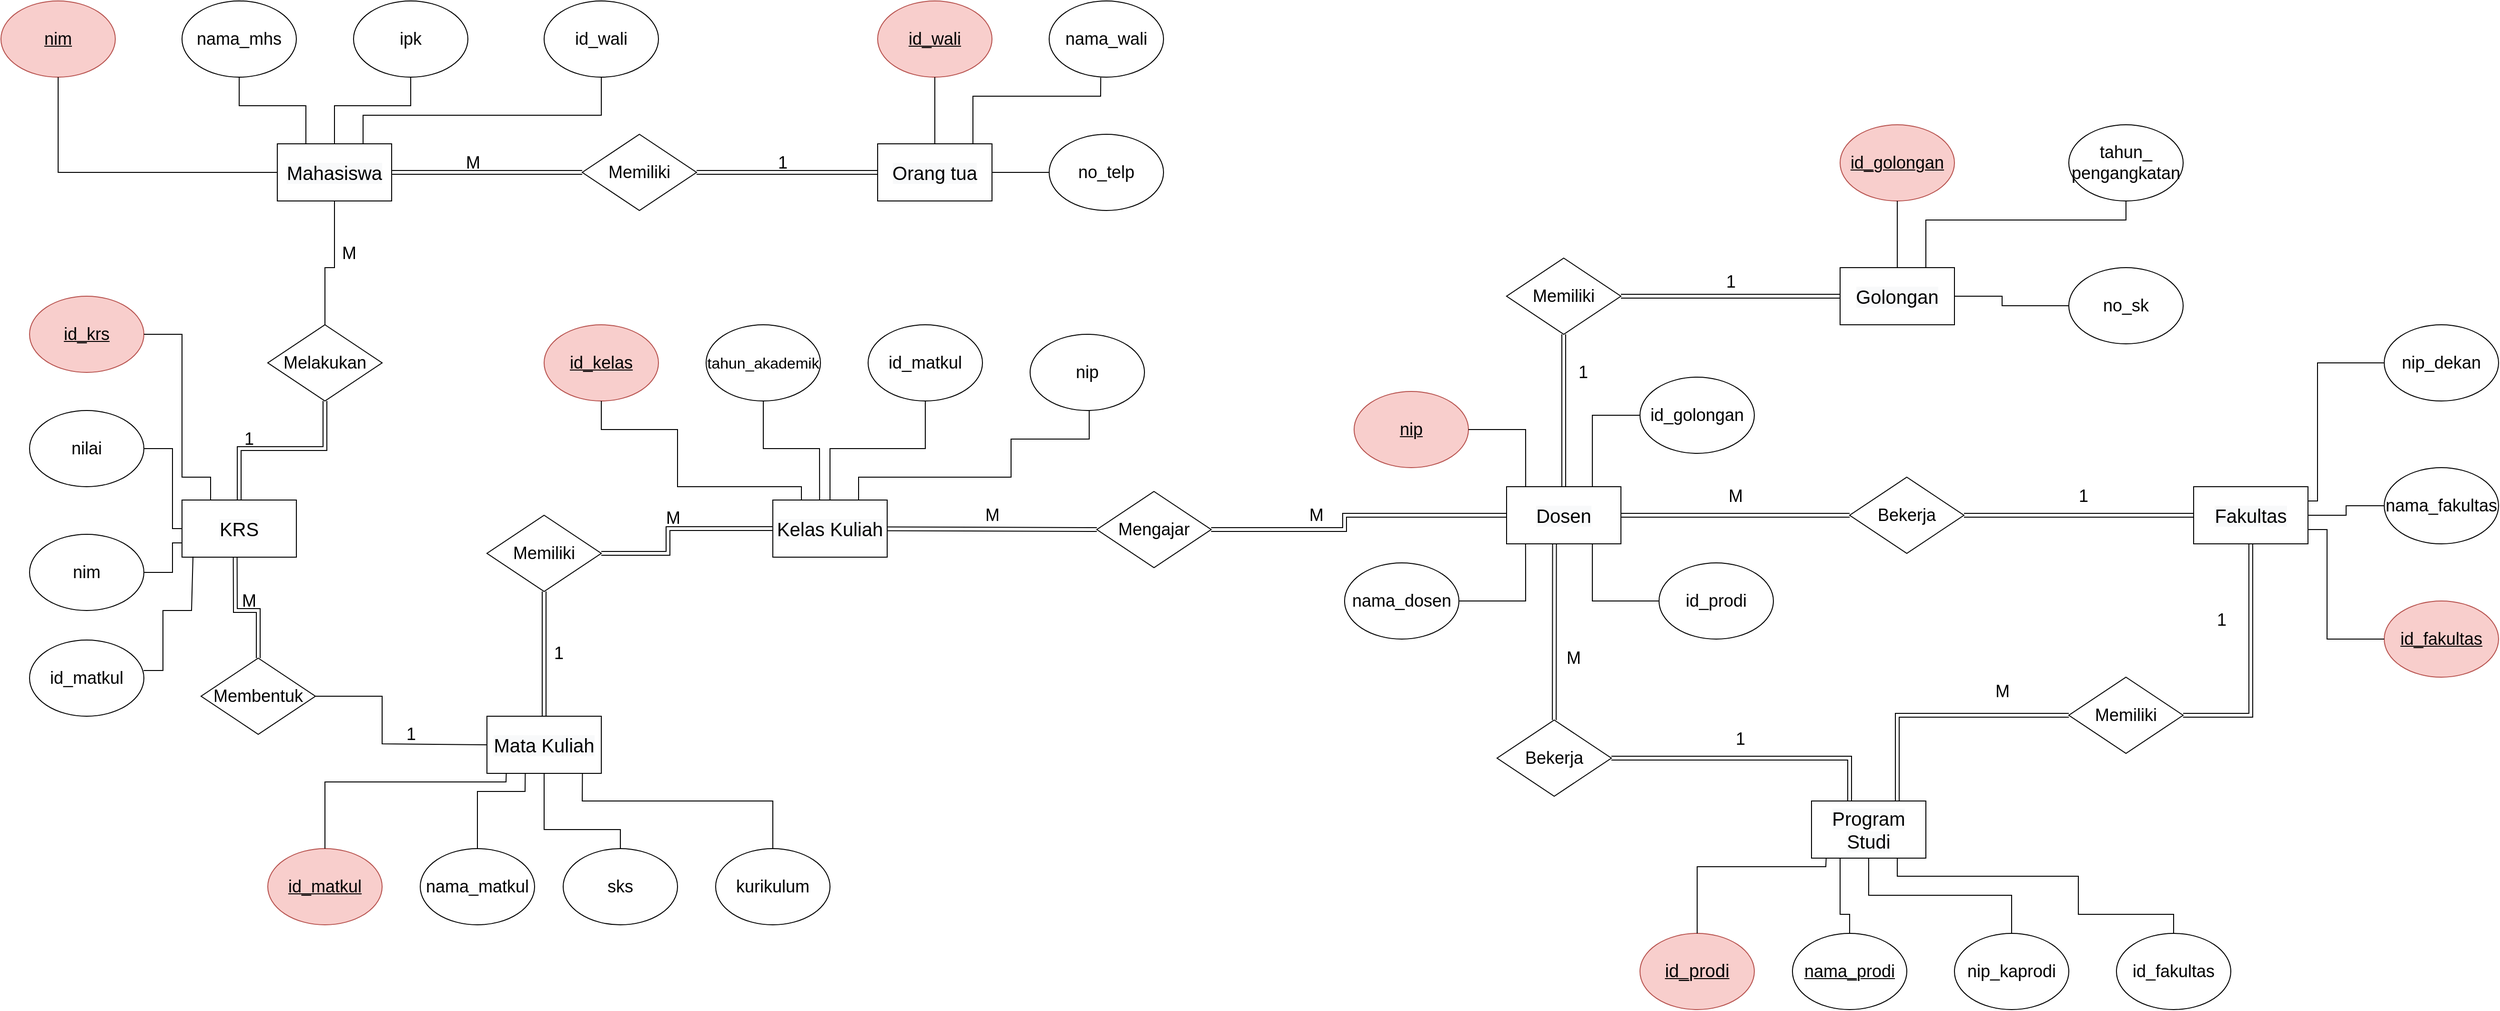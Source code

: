 <mxfile version="15.7.0" type="github">
  <diagram id="LZr_JtNC4HCCNw8eB3rf" name="Page-1">
    <mxGraphModel dx="3472" dy="2080" grid="1" gridSize="10" guides="1" tooltips="1" connect="1" arrows="1" fold="1" page="1" pageScale="1" pageWidth="1654" pageHeight="1169" math="0" shadow="0">
      <root>
        <mxCell id="0" />
        <mxCell id="1" parent="0" />
        <mxCell id="RcD0FPYwuCbndez-JQsw-1" value="&#xa;&#xa;&lt;span style=&quot;color: rgb(0, 0, 0); font-family: helvetica; font-size: 20px; font-style: normal; font-weight: 400; letter-spacing: normal; text-align: center; text-indent: 0px; text-transform: none; word-spacing: 0px; background-color: rgb(248, 249, 250); display: inline; float: none;&quot;&gt;Mahasiswa&lt;/span&gt;&#xa;&#xa;" style="rounded=0;whiteSpace=wrap;html=1;" vertex="1" parent="1">
          <mxGeometry x="638" y="200" width="120" height="60" as="geometry" />
        </mxCell>
        <mxCell id="RcD0FPYwuCbndez-JQsw-2" value="&#xa;&#xa;&lt;span style=&quot;color: rgb(0, 0, 0); font-family: helvetica; font-size: 20px; font-style: normal; font-weight: 400; letter-spacing: normal; text-align: center; text-indent: 0px; text-transform: none; word-spacing: 0px; background-color: rgb(248, 249, 250); display: inline; float: none;&quot;&gt;Orang tua&lt;/span&gt;&#xa;&#xa;" style="rounded=0;whiteSpace=wrap;html=1;" vertex="1" parent="1">
          <mxGeometry x="1268" y="200" width="120" height="60" as="geometry" />
        </mxCell>
        <mxCell id="RcD0FPYwuCbndez-JQsw-3" value="&#xa;&#xa;&lt;span style=&quot;color: rgb(0, 0, 0); font-family: helvetica; font-size: 20px; font-style: normal; font-weight: 400; letter-spacing: normal; text-align: center; text-indent: 0px; text-transform: none; word-spacing: 0px; background-color: rgb(248, 249, 250); display: inline; float: none;&quot;&gt;KRS&lt;/span&gt;&#xa;&#xa;" style="rounded=0;whiteSpace=wrap;html=1;" vertex="1" parent="1">
          <mxGeometry x="538" y="574" width="120" height="60" as="geometry" />
        </mxCell>
        <mxCell id="RcD0FPYwuCbndez-JQsw-4" value="&#xa;&#xa;&lt;span style=&quot;color: rgb(0, 0, 0); font-family: helvetica; font-size: 20px; font-style: normal; font-weight: 400; letter-spacing: normal; text-align: center; text-indent: 0px; text-transform: none; word-spacing: 0px; background-color: rgb(248, 249, 250); display: inline; float: none;&quot;&gt;Mata Kuliah&lt;/span&gt;&#xa;&#xa;" style="rounded=0;whiteSpace=wrap;html=1;" vertex="1" parent="1">
          <mxGeometry x="858" y="801" width="120" height="60" as="geometry" />
        </mxCell>
        <mxCell id="RcD0FPYwuCbndez-JQsw-5" value="&#xa;&#xa;&lt;span style=&quot;color: rgb(0, 0, 0); font-family: helvetica; font-size: 20px; font-style: normal; font-weight: 400; letter-spacing: normal; text-align: center; text-indent: 0px; text-transform: none; word-spacing: 0px; background-color: rgb(248, 249, 250); display: inline; float: none;&quot;&gt;Kelas Kuliah&lt;/span&gt;&#xa;&#xa;" style="rounded=0;whiteSpace=wrap;html=1;" vertex="1" parent="1">
          <mxGeometry x="1158" y="574" width="120" height="60" as="geometry" />
        </mxCell>
        <mxCell id="RcD0FPYwuCbndez-JQsw-6" value="&#xa;&#xa;&lt;span style=&quot;color: rgb(0, 0, 0); font-family: helvetica; font-size: 20px; font-style: normal; font-weight: 400; letter-spacing: normal; text-align: center; text-indent: 0px; text-transform: none; word-spacing: 0px; background-color: rgb(248, 249, 250); display: inline; float: none;&quot;&gt;Dosen&lt;/span&gt;&#xa;&#xa;" style="rounded=0;whiteSpace=wrap;html=1;" vertex="1" parent="1">
          <mxGeometry x="1928" y="560" width="120" height="60" as="geometry" />
        </mxCell>
        <mxCell id="RcD0FPYwuCbndez-JQsw-7" value="&#xa;&#xa;&lt;span style=&quot;color: rgb(0, 0, 0); font-family: helvetica; font-size: 20px; font-style: normal; font-weight: 400; letter-spacing: normal; text-align: center; text-indent: 0px; text-transform: none; word-spacing: 0px; background-color: rgb(248, 249, 250); display: inline; float: none;&quot;&gt;Program Studi&lt;/span&gt;&#xa;&#xa;" style="rounded=0;whiteSpace=wrap;html=1;" vertex="1" parent="1">
          <mxGeometry x="2248" y="890" width="120" height="60" as="geometry" />
        </mxCell>
        <mxCell id="RcD0FPYwuCbndez-JQsw-8" value="&#xa;&#xa;&lt;span style=&quot;color: rgb(0, 0, 0); font-family: helvetica; font-size: 20px; font-style: normal; font-weight: 400; letter-spacing: normal; text-align: center; text-indent: 0px; text-transform: none; word-spacing: 0px; background-color: rgb(248, 249, 250); display: inline; float: none;&quot;&gt;Fakultas&lt;/span&gt;&#xa;&#xa;" style="rounded=0;whiteSpace=wrap;html=1;" vertex="1" parent="1">
          <mxGeometry x="2649" y="560" width="120" height="60" as="geometry" />
        </mxCell>
        <mxCell id="RcD0FPYwuCbndez-JQsw-9" value="&lt;font style=&quot;font-size: 18px&quot;&gt;&lt;u&gt;nim&lt;/u&gt;&lt;/font&gt;" style="ellipse;whiteSpace=wrap;html=1;fillColor=#f8cecc;strokeColor=#b85450;" vertex="1" parent="1">
          <mxGeometry x="348" y="50" width="120" height="80" as="geometry" />
        </mxCell>
        <mxCell id="RcD0FPYwuCbndez-JQsw-10" value="&lt;font style=&quot;font-size: 18px&quot;&gt;nama_mhs&lt;/font&gt;" style="ellipse;whiteSpace=wrap;html=1;" vertex="1" parent="1">
          <mxGeometry x="538" y="50" width="120" height="80" as="geometry" />
        </mxCell>
        <mxCell id="RcD0FPYwuCbndez-JQsw-11" value="&lt;font style=&quot;font-size: 18px&quot;&gt;ipk&lt;/font&gt;" style="ellipse;whiteSpace=wrap;html=1;" vertex="1" parent="1">
          <mxGeometry x="718" y="50" width="120" height="80" as="geometry" />
        </mxCell>
        <mxCell id="RcD0FPYwuCbndez-JQsw-12" value="&lt;font style=&quot;font-size: 18px&quot;&gt;id_wali&lt;/font&gt;" style="ellipse;whiteSpace=wrap;html=1;" vertex="1" parent="1">
          <mxGeometry x="918" y="50" width="120" height="80" as="geometry" />
        </mxCell>
        <mxCell id="RcD0FPYwuCbndez-JQsw-13" value="&lt;font style=&quot;font-size: 18px&quot;&gt;&lt;u&gt;id_wali&lt;/u&gt;&lt;/font&gt;" style="ellipse;whiteSpace=wrap;html=1;fillColor=#f8cecc;strokeColor=#b85450;" vertex="1" parent="1">
          <mxGeometry x="1268" y="50" width="120" height="80" as="geometry" />
        </mxCell>
        <mxCell id="RcD0FPYwuCbndez-JQsw-14" value="&lt;font style=&quot;font-size: 18px&quot;&gt;nama_wali&lt;/font&gt;" style="ellipse;whiteSpace=wrap;html=1;" vertex="1" parent="1">
          <mxGeometry x="1448" y="50" width="120" height="80" as="geometry" />
        </mxCell>
        <mxCell id="RcD0FPYwuCbndez-JQsw-15" value="&lt;font style=&quot;font-size: 18px&quot;&gt;no_telp&lt;/font&gt;" style="ellipse;whiteSpace=wrap;html=1;" vertex="1" parent="1">
          <mxGeometry x="1448" y="190" width="120" height="80" as="geometry" />
        </mxCell>
        <mxCell id="RcD0FPYwuCbndez-JQsw-16" value="&lt;u&gt;&lt;font style=&quot;font-size: 18px&quot;&gt;id_krs&lt;/font&gt;&lt;/u&gt;" style="ellipse;whiteSpace=wrap;html=1;fillColor=#f8cecc;strokeColor=#b85450;" vertex="1" parent="1">
          <mxGeometry x="378" y="360" width="120" height="80" as="geometry" />
        </mxCell>
        <mxCell id="RcD0FPYwuCbndez-JQsw-17" value="&lt;font style=&quot;font-size: 18px&quot;&gt;nilai&lt;/font&gt;" style="ellipse;whiteSpace=wrap;html=1;" vertex="1" parent="1">
          <mxGeometry x="378" y="480" width="120" height="80" as="geometry" />
        </mxCell>
        <mxCell id="RcD0FPYwuCbndez-JQsw-18" value="&lt;font style=&quot;font-size: 18px&quot;&gt;nim&lt;/font&gt;" style="ellipse;whiteSpace=wrap;html=1;" vertex="1" parent="1">
          <mxGeometry x="378" y="610" width="120" height="80" as="geometry" />
        </mxCell>
        <mxCell id="RcD0FPYwuCbndez-JQsw-19" value="&lt;font style=&quot;font-size: 18px&quot;&gt;id_matkul&lt;/font&gt;" style="ellipse;whiteSpace=wrap;html=1;" vertex="1" parent="1">
          <mxGeometry x="378" y="721" width="120" height="80" as="geometry" />
        </mxCell>
        <mxCell id="RcD0FPYwuCbndez-JQsw-20" value="&lt;u&gt;&lt;font style=&quot;font-size: 18px&quot;&gt;id_matkul&lt;/font&gt;&lt;/u&gt;" style="ellipse;whiteSpace=wrap;html=1;fillColor=#f8cecc;strokeColor=#b85450;" vertex="1" parent="1">
          <mxGeometry x="628" y="940" width="120" height="80" as="geometry" />
        </mxCell>
        <mxCell id="RcD0FPYwuCbndez-JQsw-21" value="&lt;font style=&quot;font-size: 18px&quot;&gt;nama_matkul&lt;/font&gt;" style="ellipse;whiteSpace=wrap;html=1;" vertex="1" parent="1">
          <mxGeometry x="788" y="940" width="120" height="80" as="geometry" />
        </mxCell>
        <mxCell id="RcD0FPYwuCbndez-JQsw-22" value="&lt;font style=&quot;font-size: 18px&quot;&gt;sks&lt;/font&gt;" style="ellipse;whiteSpace=wrap;html=1;" vertex="1" parent="1">
          <mxGeometry x="938" y="940" width="120" height="80" as="geometry" />
        </mxCell>
        <mxCell id="RcD0FPYwuCbndez-JQsw-24" value="&lt;font style=&quot;font-size: 18px&quot;&gt;kurikulum&lt;/font&gt;" style="ellipse;whiteSpace=wrap;html=1;" vertex="1" parent="1">
          <mxGeometry x="1098" y="940" width="120" height="80" as="geometry" />
        </mxCell>
        <mxCell id="RcD0FPYwuCbndez-JQsw-25" value="&#xa;&#xa;&lt;span style=&quot;color: rgb(0, 0, 0); font-family: helvetica; font-size: 20px; font-style: normal; font-weight: 400; letter-spacing: normal; text-align: center; text-indent: 0px; text-transform: none; word-spacing: 0px; background-color: rgb(248, 249, 250); display: inline; float: none;&quot;&gt;Golongan&lt;/span&gt;&#xa;&#xa;" style="rounded=0;whiteSpace=wrap;html=1;" vertex="1" parent="1">
          <mxGeometry x="2278" y="330" width="120" height="60" as="geometry" />
        </mxCell>
        <mxCell id="RcD0FPYwuCbndez-JQsw-26" value="&lt;u&gt;&lt;font style=&quot;font-size: 18px&quot;&gt;id_kelas&lt;/font&gt;&lt;/u&gt;" style="ellipse;whiteSpace=wrap;html=1;fillColor=#f8cecc;strokeColor=#b85450;" vertex="1" parent="1">
          <mxGeometry x="918" y="390" width="120" height="80" as="geometry" />
        </mxCell>
        <mxCell id="RcD0FPYwuCbndez-JQsw-27" value="&lt;font style=&quot;font-size: 16px&quot;&gt;tahun_akademik&lt;/font&gt;" style="ellipse;whiteSpace=wrap;html=1;" vertex="1" parent="1">
          <mxGeometry x="1088" y="390" width="120" height="80" as="geometry" />
        </mxCell>
        <mxCell id="RcD0FPYwuCbndez-JQsw-28" value="&lt;font style=&quot;font-size: 18px&quot;&gt;id_matkul&lt;/font&gt;" style="ellipse;whiteSpace=wrap;html=1;" vertex="1" parent="1">
          <mxGeometry x="1258" y="390" width="120" height="80" as="geometry" />
        </mxCell>
        <mxCell id="RcD0FPYwuCbndez-JQsw-29" value="&lt;font style=&quot;font-size: 18px&quot;&gt;nip&lt;/font&gt;" style="ellipse;whiteSpace=wrap;html=1;" vertex="1" parent="1">
          <mxGeometry x="1428" y="400" width="120" height="80" as="geometry" />
        </mxCell>
        <mxCell id="RcD0FPYwuCbndez-JQsw-30" value="&lt;u&gt;&lt;font style=&quot;font-size: 18px&quot;&gt;nip&lt;/font&gt;&lt;/u&gt;" style="ellipse;whiteSpace=wrap;html=1;fillColor=#f8cecc;strokeColor=#b85450;" vertex="1" parent="1">
          <mxGeometry x="1768" y="460" width="120" height="80" as="geometry" />
        </mxCell>
        <mxCell id="RcD0FPYwuCbndez-JQsw-31" value="&lt;font style=&quot;font-size: 18px&quot;&gt;id_golongan&lt;/font&gt;" style="ellipse;whiteSpace=wrap;html=1;" vertex="1" parent="1">
          <mxGeometry x="2068" y="445" width="120" height="80" as="geometry" />
        </mxCell>
        <mxCell id="RcD0FPYwuCbndez-JQsw-32" value="&lt;font style=&quot;font-size: 18px&quot;&gt;id_prodi&lt;/font&gt;" style="ellipse;whiteSpace=wrap;html=1;" vertex="1" parent="1">
          <mxGeometry x="2088" y="640" width="120" height="80" as="geometry" />
        </mxCell>
        <mxCell id="RcD0FPYwuCbndez-JQsw-33" value="&lt;font style=&quot;font-size: 18px&quot;&gt;nama_dosen&lt;/font&gt;" style="ellipse;whiteSpace=wrap;html=1;" vertex="1" parent="1">
          <mxGeometry x="1758" y="640" width="120" height="80" as="geometry" />
        </mxCell>
        <mxCell id="RcD0FPYwuCbndez-JQsw-34" value="&lt;u&gt;&lt;font style=&quot;font-size: 18px&quot;&gt;id_golongan&lt;/font&gt;&lt;/u&gt;" style="ellipse;whiteSpace=wrap;html=1;fillColor=#f8cecc;strokeColor=#b85450;" vertex="1" parent="1">
          <mxGeometry x="2278" y="180" width="120" height="80" as="geometry" />
        </mxCell>
        <mxCell id="RcD0FPYwuCbndez-JQsw-35" value="&lt;font style=&quot;font-size: 18px&quot;&gt;tahun_ pengangkatan&lt;/font&gt;" style="ellipse;whiteSpace=wrap;html=1;" vertex="1" parent="1">
          <mxGeometry x="2518" y="180" width="120" height="80" as="geometry" />
        </mxCell>
        <mxCell id="RcD0FPYwuCbndez-JQsw-36" value="&lt;font style=&quot;font-size: 18px&quot;&gt;no_sk&lt;/font&gt;" style="ellipse;whiteSpace=wrap;html=1;" vertex="1" parent="1">
          <mxGeometry x="2518" y="330" width="120" height="80" as="geometry" />
        </mxCell>
        <mxCell id="RcD0FPYwuCbndez-JQsw-37" value="&lt;font style=&quot;font-size: 18px&quot;&gt;nip_dekan&lt;/font&gt;" style="ellipse;whiteSpace=wrap;html=1;" vertex="1" parent="1">
          <mxGeometry x="2849" y="390" width="120" height="80" as="geometry" />
        </mxCell>
        <mxCell id="RcD0FPYwuCbndez-JQsw-38" value="&lt;font style=&quot;font-size: 18px&quot;&gt;nama_fakultas&lt;/font&gt;" style="ellipse;whiteSpace=wrap;html=1;" vertex="1" parent="1">
          <mxGeometry x="2849" y="540" width="120" height="80" as="geometry" />
        </mxCell>
        <mxCell id="RcD0FPYwuCbndez-JQsw-39" value="&lt;u&gt;&lt;font style=&quot;font-size: 18px&quot;&gt;id_fakultas&lt;/font&gt;&lt;/u&gt;" style="ellipse;whiteSpace=wrap;html=1;fillColor=#f8cecc;strokeColor=#b85450;" vertex="1" parent="1">
          <mxGeometry x="2849" y="680" width="120" height="80" as="geometry" />
        </mxCell>
        <mxCell id="RcD0FPYwuCbndez-JQsw-40" value="&lt;font style=&quot;font-size: 18px&quot;&gt;id_fakultas&lt;/font&gt;" style="ellipse;whiteSpace=wrap;html=1;" vertex="1" parent="1">
          <mxGeometry x="2568" y="1029" width="120" height="80" as="geometry" />
        </mxCell>
        <mxCell id="RcD0FPYwuCbndez-JQsw-41" value="&lt;font style=&quot;font-size: 19px&quot;&gt;&lt;u&gt;id_prodi&lt;/u&gt;&lt;/font&gt;" style="ellipse;whiteSpace=wrap;html=1;fillColor=#f8cecc;strokeColor=#b85450;" vertex="1" parent="1">
          <mxGeometry x="2068" y="1029" width="120" height="80" as="geometry" />
        </mxCell>
        <mxCell id="RcD0FPYwuCbndez-JQsw-42" value="&lt;u&gt;&lt;font style=&quot;font-size: 18px&quot;&gt;nama_prodi&lt;/font&gt;&lt;/u&gt;" style="ellipse;whiteSpace=wrap;html=1;" vertex="1" parent="1">
          <mxGeometry x="2228" y="1029" width="120" height="80" as="geometry" />
        </mxCell>
        <mxCell id="RcD0FPYwuCbndez-JQsw-43" value="&lt;font style=&quot;font-size: 18px&quot;&gt;nip_kaprodi&lt;/font&gt;" style="ellipse;whiteSpace=wrap;html=1;" vertex="1" parent="1">
          <mxGeometry x="2398" y="1029" width="120" height="80" as="geometry" />
        </mxCell>
        <mxCell id="RcD0FPYwuCbndez-JQsw-47" value="Melakukan" style="rhombus;whiteSpace=wrap;html=1;fontSize=18;" vertex="1" parent="1">
          <mxGeometry x="628" y="390" width="120" height="80" as="geometry" />
        </mxCell>
        <mxCell id="RcD0FPYwuCbndez-JQsw-48" value="Memiliki" style="rhombus;whiteSpace=wrap;html=1;fontSize=18;" vertex="1" parent="1">
          <mxGeometry x="958" y="190" width="120" height="80" as="geometry" />
        </mxCell>
        <mxCell id="RcD0FPYwuCbndez-JQsw-49" value="Membentuk" style="rhombus;whiteSpace=wrap;html=1;fontSize=18;" vertex="1" parent="1">
          <mxGeometry x="558" y="740" width="120" height="80" as="geometry" />
        </mxCell>
        <mxCell id="RcD0FPYwuCbndez-JQsw-50" value="Memiliki" style="rhombus;whiteSpace=wrap;html=1;fontSize=18;" vertex="1" parent="1">
          <mxGeometry x="858" y="590" width="120" height="80" as="geometry" />
        </mxCell>
        <mxCell id="RcD0FPYwuCbndez-JQsw-51" value="Mengajar" style="rhombus;whiteSpace=wrap;html=1;fontSize=18;" vertex="1" parent="1">
          <mxGeometry x="1498" y="565" width="120" height="80" as="geometry" />
        </mxCell>
        <mxCell id="RcD0FPYwuCbndez-JQsw-52" value="Memiliki" style="rhombus;whiteSpace=wrap;html=1;fontSize=18;" vertex="1" parent="1">
          <mxGeometry x="1928" y="320" width="120" height="80" as="geometry" />
        </mxCell>
        <mxCell id="RcD0FPYwuCbndez-JQsw-53" value="Bekerja" style="rhombus;whiteSpace=wrap;html=1;fontSize=18;" vertex="1" parent="1">
          <mxGeometry x="1918" y="805" width="120" height="80" as="geometry" />
        </mxCell>
        <mxCell id="RcD0FPYwuCbndez-JQsw-54" value="Bekerja" style="rhombus;whiteSpace=wrap;html=1;fontSize=18;" vertex="1" parent="1">
          <mxGeometry x="2288" y="550" width="120" height="80" as="geometry" />
        </mxCell>
        <mxCell id="RcD0FPYwuCbndez-JQsw-60" value="" style="endArrow=none;html=1;rounded=0;fontSize=18;entryX=0.5;entryY=1;entryDx=0;entryDy=0;exitX=0.5;exitY=0;exitDx=0;exitDy=0;" edge="1" parent="1" source="RcD0FPYwuCbndez-JQsw-1" target="RcD0FPYwuCbndez-JQsw-11">
          <mxGeometry width="50" height="50" relative="1" as="geometry">
            <mxPoint x="718" y="160" as="sourcePoint" />
            <mxPoint x="878" y="170" as="targetPoint" />
            <Array as="points">
              <mxPoint x="698" y="160" />
              <mxPoint x="778" y="160" />
            </Array>
          </mxGeometry>
        </mxCell>
        <mxCell id="RcD0FPYwuCbndez-JQsw-61" value="" style="endArrow=none;html=1;rounded=0;fontSize=18;entryX=0.5;entryY=1;entryDx=0;entryDy=0;exitX=0;exitY=0.5;exitDx=0;exitDy=0;" edge="1" parent="1" source="RcD0FPYwuCbndez-JQsw-1" target="RcD0FPYwuCbndez-JQsw-9">
          <mxGeometry width="50" height="50" relative="1" as="geometry">
            <mxPoint x="388" y="170" as="sourcePoint" />
            <mxPoint x="438" y="120" as="targetPoint" />
            <Array as="points">
              <mxPoint x="408" y="230" />
            </Array>
          </mxGeometry>
        </mxCell>
        <mxCell id="RcD0FPYwuCbndez-JQsw-62" value="" style="endArrow=none;html=1;rounded=0;fontSize=18;entryX=0.5;entryY=1;entryDx=0;entryDy=0;exitX=0.25;exitY=0;exitDx=0;exitDy=0;" edge="1" parent="1" source="RcD0FPYwuCbndez-JQsw-1" target="RcD0FPYwuCbndez-JQsw-10">
          <mxGeometry width="50" height="50" relative="1" as="geometry">
            <mxPoint x="578" y="190" as="sourcePoint" />
            <mxPoint x="628" y="140" as="targetPoint" />
            <Array as="points">
              <mxPoint x="668" y="160" />
              <mxPoint x="598" y="160" />
            </Array>
          </mxGeometry>
        </mxCell>
        <mxCell id="RcD0FPYwuCbndez-JQsw-63" value="" style="endArrow=none;html=1;rounded=0;fontSize=18;exitX=0.75;exitY=0;exitDx=0;exitDy=0;entryX=0.5;entryY=1;entryDx=0;entryDy=0;" edge="1" parent="1" source="RcD0FPYwuCbndez-JQsw-1" target="RcD0FPYwuCbndez-JQsw-12">
          <mxGeometry width="50" height="50" relative="1" as="geometry">
            <mxPoint x="858" y="200" as="sourcePoint" />
            <mxPoint x="908" y="150" as="targetPoint" />
            <Array as="points">
              <mxPoint x="728" y="170" />
              <mxPoint x="818" y="170" />
              <mxPoint x="978" y="170" />
            </Array>
          </mxGeometry>
        </mxCell>
        <mxCell id="RcD0FPYwuCbndez-JQsw-64" value="" style="endArrow=none;html=1;rounded=0;fontSize=18;entryX=0.5;entryY=1;entryDx=0;entryDy=0;exitX=0.5;exitY=0;exitDx=0;exitDy=0;" edge="1" parent="1" source="RcD0FPYwuCbndez-JQsw-2" target="RcD0FPYwuCbndez-JQsw-13">
          <mxGeometry width="50" height="50" relative="1" as="geometry">
            <mxPoint x="1308" y="190" as="sourcePoint" />
            <mxPoint x="1358" y="140" as="targetPoint" />
          </mxGeometry>
        </mxCell>
        <mxCell id="RcD0FPYwuCbndez-JQsw-65" value="" style="endArrow=none;html=1;rounded=0;fontSize=18;exitX=1;exitY=0.5;exitDx=0;exitDy=0;entryX=0;entryY=0.5;entryDx=0;entryDy=0;" edge="1" parent="1" source="RcD0FPYwuCbndez-JQsw-2" target="RcD0FPYwuCbndez-JQsw-15">
          <mxGeometry width="50" height="50" relative="1" as="geometry">
            <mxPoint x="1398" y="260" as="sourcePoint" />
            <mxPoint x="1448" y="210" as="targetPoint" />
          </mxGeometry>
        </mxCell>
        <mxCell id="RcD0FPYwuCbndez-JQsw-66" value="" style="endArrow=none;html=1;rounded=0;fontSize=18;entryX=0.451;entryY=1.004;entryDx=0;entryDy=0;entryPerimeter=0;" edge="1" parent="1" target="RcD0FPYwuCbndez-JQsw-14">
          <mxGeometry width="50" height="50" relative="1" as="geometry">
            <mxPoint x="1368" y="200" as="sourcePoint" />
            <mxPoint x="1438" y="140" as="targetPoint" />
            <Array as="points">
              <mxPoint x="1368" y="150" />
              <mxPoint x="1438" y="150" />
              <mxPoint x="1502" y="150" />
            </Array>
          </mxGeometry>
        </mxCell>
        <mxCell id="RcD0FPYwuCbndez-JQsw-67" value="" style="endArrow=none;html=1;rounded=0;fontSize=18;entryX=0;entryY=0.5;entryDx=0;entryDy=0;" edge="1" parent="1" source="RcD0FPYwuCbndez-JQsw-17" target="RcD0FPYwuCbndez-JQsw-3">
          <mxGeometry width="50" height="50" relative="1" as="geometry">
            <mxPoint x="498" y="570" as="sourcePoint" />
            <mxPoint x="568.711" y="520" as="targetPoint" />
            <Array as="points">
              <mxPoint x="528" y="520" />
              <mxPoint x="528" y="604" />
            </Array>
          </mxGeometry>
        </mxCell>
        <mxCell id="RcD0FPYwuCbndez-JQsw-69" value="" style="endArrow=none;html=1;rounded=0;fontSize=18;exitX=1;exitY=0.5;exitDx=0;exitDy=0;entryX=0.25;entryY=0;entryDx=0;entryDy=0;" edge="1" parent="1" source="RcD0FPYwuCbndez-JQsw-16" target="RcD0FPYwuCbndez-JQsw-3">
          <mxGeometry width="50" height="50" relative="1" as="geometry">
            <mxPoint x="508" y="480" as="sourcePoint" />
            <mxPoint x="558" y="430" as="targetPoint" />
            <Array as="points">
              <mxPoint x="538" y="400" />
              <mxPoint x="538" y="490" />
              <mxPoint x="538" y="550" />
              <mxPoint x="568" y="550" />
            </Array>
          </mxGeometry>
        </mxCell>
        <mxCell id="RcD0FPYwuCbndez-JQsw-70" value="" style="endArrow=none;html=1;rounded=0;fontSize=18;exitX=1;exitY=0.5;exitDx=0;exitDy=0;entryX=0;entryY=0.75;entryDx=0;entryDy=0;" edge="1" parent="1" source="RcD0FPYwuCbndez-JQsw-18" target="RcD0FPYwuCbndez-JQsw-3">
          <mxGeometry width="50" height="50" relative="1" as="geometry">
            <mxPoint x="518" y="710" as="sourcePoint" />
            <mxPoint x="568" y="660" as="targetPoint" />
            <Array as="points">
              <mxPoint x="528" y="650" />
              <mxPoint x="528" y="619" />
            </Array>
          </mxGeometry>
        </mxCell>
        <mxCell id="RcD0FPYwuCbndez-JQsw-71" value="" style="endArrow=none;html=1;rounded=0;fontSize=18;exitX=0.998;exitY=0.4;exitDx=0;exitDy=0;exitPerimeter=0;entryX=0.096;entryY=0.99;entryDx=0;entryDy=0;entryPerimeter=0;" edge="1" parent="1" source="RcD0FPYwuCbndez-JQsw-19" target="RcD0FPYwuCbndez-JQsw-3">
          <mxGeometry width="50" height="50" relative="1" as="geometry">
            <mxPoint x="498" y="750" as="sourcePoint" />
            <mxPoint x="548" y="650" as="targetPoint" />
            <Array as="points">
              <mxPoint x="518" y="753" />
              <mxPoint x="518" y="690" />
              <mxPoint x="548" y="690" />
            </Array>
          </mxGeometry>
        </mxCell>
        <mxCell id="RcD0FPYwuCbndez-JQsw-72" value="" style="endArrow=none;html=1;rounded=0;fontSize=18;exitX=0.5;exitY=1;exitDx=0;exitDy=0;entryX=0.25;entryY=0;entryDx=0;entryDy=0;" edge="1" parent="1" source="RcD0FPYwuCbndez-JQsw-26" target="RcD0FPYwuCbndez-JQsw-5">
          <mxGeometry width="50" height="50" relative="1" as="geometry">
            <mxPoint x="1038" y="560" as="sourcePoint" />
            <mxPoint x="1088" y="510" as="targetPoint" />
            <Array as="points">
              <mxPoint x="978" y="500" />
              <mxPoint x="1058" y="500" />
              <mxPoint x="1058" y="560" />
              <mxPoint x="1188" y="560" />
            </Array>
          </mxGeometry>
        </mxCell>
        <mxCell id="RcD0FPYwuCbndez-JQsw-73" value="" style="endArrow=none;html=1;rounded=0;fontSize=18;entryX=0.5;entryY=1;entryDx=0;entryDy=0;exitX=0.409;exitY=-0.007;exitDx=0;exitDy=0;exitPerimeter=0;" edge="1" parent="1" source="RcD0FPYwuCbndez-JQsw-5" target="RcD0FPYwuCbndez-JQsw-27">
          <mxGeometry width="50" height="50" relative="1" as="geometry">
            <mxPoint x="1128" y="540" as="sourcePoint" />
            <mxPoint x="1178" y="490" as="targetPoint" />
            <Array as="points">
              <mxPoint x="1207" y="520" />
              <mxPoint x="1148" y="520" />
            </Array>
          </mxGeometry>
        </mxCell>
        <mxCell id="RcD0FPYwuCbndez-JQsw-74" value="" style="endArrow=none;html=1;rounded=0;fontSize=18;exitX=0.5;exitY=0;exitDx=0;exitDy=0;entryX=0.5;entryY=1;entryDx=0;entryDy=0;" edge="1" parent="1" source="RcD0FPYwuCbndez-JQsw-5" target="RcD0FPYwuCbndez-JQsw-28">
          <mxGeometry width="50" height="50" relative="1" as="geometry">
            <mxPoint x="1238" y="550" as="sourcePoint" />
            <mxPoint x="1288" y="500" as="targetPoint" />
            <Array as="points">
              <mxPoint x="1218" y="520" />
              <mxPoint x="1318" y="520" />
            </Array>
          </mxGeometry>
        </mxCell>
        <mxCell id="RcD0FPYwuCbndez-JQsw-75" value="" style="endArrow=none;html=1;rounded=0;fontSize=18;exitX=0.75;exitY=0;exitDx=0;exitDy=0;" edge="1" parent="1" source="RcD0FPYwuCbndez-JQsw-5">
          <mxGeometry width="50" height="50" relative="1" as="geometry">
            <mxPoint x="1348" y="580" as="sourcePoint" />
            <mxPoint x="1490" y="480" as="targetPoint" />
            <Array as="points">
              <mxPoint x="1248" y="550" />
              <mxPoint x="1278" y="550" />
              <mxPoint x="1408" y="550" />
              <mxPoint x="1408" y="510" />
              <mxPoint x="1490" y="510" />
            </Array>
          </mxGeometry>
        </mxCell>
        <mxCell id="RcD0FPYwuCbndez-JQsw-76" value="" style="endArrow=none;html=1;rounded=0;fontSize=18;exitX=0.5;exitY=0;exitDx=0;exitDy=0;entryX=0.169;entryY=1;entryDx=0;entryDy=0;entryPerimeter=0;" edge="1" parent="1" source="RcD0FPYwuCbndez-JQsw-20" target="RcD0FPYwuCbndez-JQsw-4">
          <mxGeometry width="50" height="50" relative="1" as="geometry">
            <mxPoint x="658" y="900" as="sourcePoint" />
            <mxPoint x="708" y="850" as="targetPoint" />
            <Array as="points">
              <mxPoint x="688" y="870" />
              <mxPoint x="878" y="870" />
            </Array>
          </mxGeometry>
        </mxCell>
        <mxCell id="RcD0FPYwuCbndez-JQsw-77" value="" style="endArrow=none;html=1;rounded=0;fontSize=18;exitX=0.5;exitY=0;exitDx=0;exitDy=0;entryX=0.335;entryY=0.995;entryDx=0;entryDy=0;entryPerimeter=0;" edge="1" parent="1" source="RcD0FPYwuCbndez-JQsw-21" target="RcD0FPYwuCbndez-JQsw-4">
          <mxGeometry width="50" height="50" relative="1" as="geometry">
            <mxPoint x="868" y="930" as="sourcePoint" />
            <mxPoint x="918" y="880" as="targetPoint" />
            <Array as="points">
              <mxPoint x="848" y="880" />
              <mxPoint x="898" y="880" />
            </Array>
          </mxGeometry>
        </mxCell>
        <mxCell id="RcD0FPYwuCbndez-JQsw-78" value="" style="endArrow=none;html=1;rounded=0;fontSize=18;entryX=0.5;entryY=1;entryDx=0;entryDy=0;exitX=0.5;exitY=0;exitDx=0;exitDy=0;" edge="1" parent="1" source="RcD0FPYwuCbndez-JQsw-22" target="RcD0FPYwuCbndez-JQsw-4">
          <mxGeometry width="50" height="50" relative="1" as="geometry">
            <mxPoint x="928" y="930" as="sourcePoint" />
            <mxPoint x="978" y="880" as="targetPoint" />
            <Array as="points">
              <mxPoint x="998" y="920" />
              <mxPoint x="918" y="920" />
              <mxPoint x="918" y="880" />
            </Array>
          </mxGeometry>
        </mxCell>
        <mxCell id="RcD0FPYwuCbndez-JQsw-79" value="" style="endArrow=none;html=1;rounded=0;fontSize=18;entryX=0.835;entryY=1.003;entryDx=0;entryDy=0;entryPerimeter=0;exitX=0.5;exitY=0;exitDx=0;exitDy=0;" edge="1" parent="1" source="RcD0FPYwuCbndez-JQsw-24" target="RcD0FPYwuCbndez-JQsw-4">
          <mxGeometry width="50" height="50" relative="1" as="geometry">
            <mxPoint x="1038" y="930" as="sourcePoint" />
            <mxPoint x="1088" y="880" as="targetPoint" />
            <Array as="points">
              <mxPoint x="1158" y="890" />
              <mxPoint x="1058" y="890" />
              <mxPoint x="958" y="890" />
            </Array>
          </mxGeometry>
        </mxCell>
        <mxCell id="RcD0FPYwuCbndez-JQsw-80" value="" style="endArrow=none;html=1;rounded=0;fontSize=18;entryX=0.128;entryY=1.006;entryDx=0;entryDy=0;entryPerimeter=0;exitX=0.5;exitY=0;exitDx=0;exitDy=0;" edge="1" parent="1" source="RcD0FPYwuCbndez-JQsw-41" target="RcD0FPYwuCbndez-JQsw-7">
          <mxGeometry width="50" height="50" relative="1" as="geometry">
            <mxPoint x="2128" y="1009" as="sourcePoint" />
            <mxPoint x="2178" y="959" as="targetPoint" />
            <Array as="points">
              <mxPoint x="2128" y="959" />
              <mxPoint x="2263" y="959" />
            </Array>
          </mxGeometry>
        </mxCell>
        <mxCell id="RcD0FPYwuCbndez-JQsw-81" value="" style="endArrow=none;html=1;rounded=0;fontSize=18;entryX=0.25;entryY=1;entryDx=0;entryDy=0;exitX=0.5;exitY=0;exitDx=0;exitDy=0;" edge="1" parent="1" source="RcD0FPYwuCbndez-JQsw-42" target="RcD0FPYwuCbndez-JQsw-7">
          <mxGeometry width="50" height="50" relative="1" as="geometry">
            <mxPoint x="2238" y="1029" as="sourcePoint" />
            <mxPoint x="2288" y="979" as="targetPoint" />
            <Array as="points">
              <mxPoint x="2288" y="1009" />
              <mxPoint x="2278" y="1009" />
            </Array>
          </mxGeometry>
        </mxCell>
        <mxCell id="RcD0FPYwuCbndez-JQsw-82" value="" style="endArrow=none;html=1;rounded=0;fontSize=18;exitX=0.5;exitY=0;exitDx=0;exitDy=0;entryX=0.5;entryY=1;entryDx=0;entryDy=0;" edge="1" parent="1" source="RcD0FPYwuCbndez-JQsw-43" target="RcD0FPYwuCbndez-JQsw-7">
          <mxGeometry width="50" height="50" relative="1" as="geometry">
            <mxPoint x="2328" y="1029" as="sourcePoint" />
            <mxPoint x="2378" y="979" as="targetPoint" />
            <Array as="points">
              <mxPoint x="2458" y="989" />
              <mxPoint x="2308" y="989" />
            </Array>
          </mxGeometry>
        </mxCell>
        <mxCell id="RcD0FPYwuCbndez-JQsw-83" value="" style="endArrow=none;html=1;rounded=0;fontSize=18;exitX=0.75;exitY=1;exitDx=0;exitDy=0;entryX=0.5;entryY=0;entryDx=0;entryDy=0;" edge="1" parent="1" source="RcD0FPYwuCbndez-JQsw-7" target="RcD0FPYwuCbndez-JQsw-40">
          <mxGeometry width="50" height="50" relative="1" as="geometry">
            <mxPoint x="2428" y="989" as="sourcePoint" />
            <mxPoint x="2478" y="989" as="targetPoint" />
            <Array as="points">
              <mxPoint x="2338" y="969" />
              <mxPoint x="2528" y="969" />
              <mxPoint x="2528" y="1009" />
              <mxPoint x="2628" y="1009" />
            </Array>
          </mxGeometry>
        </mxCell>
        <mxCell id="RcD0FPYwuCbndez-JQsw-84" value="" style="endArrow=none;html=1;rounded=0;fontSize=18;exitX=1;exitY=0.5;exitDx=0;exitDy=0;entryX=0.167;entryY=0;entryDx=0;entryDy=0;entryPerimeter=0;" edge="1" parent="1" source="RcD0FPYwuCbndez-JQsw-30" target="RcD0FPYwuCbndez-JQsw-6">
          <mxGeometry width="50" height="50" relative="1" as="geometry">
            <mxPoint x="1938" y="550" as="sourcePoint" />
            <mxPoint x="1988" y="500" as="targetPoint" />
            <Array as="points">
              <mxPoint x="1948" y="500" />
            </Array>
          </mxGeometry>
        </mxCell>
        <mxCell id="RcD0FPYwuCbndez-JQsw-85" value="" style="endArrow=none;html=1;rounded=0;fontSize=18;exitX=0.75;exitY=0;exitDx=0;exitDy=0;entryX=0;entryY=0.5;entryDx=0;entryDy=0;" edge="1" parent="1" source="RcD0FPYwuCbndez-JQsw-6" target="RcD0FPYwuCbndez-JQsw-31">
          <mxGeometry width="50" height="50" relative="1" as="geometry">
            <mxPoint x="1998" y="550" as="sourcePoint" />
            <mxPoint x="2048" y="500" as="targetPoint" />
            <Array as="points">
              <mxPoint x="2018" y="500" />
              <mxPoint x="2018" y="485" />
            </Array>
          </mxGeometry>
        </mxCell>
        <mxCell id="RcD0FPYwuCbndez-JQsw-86" value="" style="endArrow=none;html=1;rounded=0;fontSize=18;entryX=0.166;entryY=1.004;entryDx=0;entryDy=0;entryPerimeter=0;exitX=1;exitY=0.5;exitDx=0;exitDy=0;" edge="1" parent="1" source="RcD0FPYwuCbndez-JQsw-33" target="RcD0FPYwuCbndez-JQsw-6">
          <mxGeometry width="50" height="50" relative="1" as="geometry">
            <mxPoint x="1898" y="680" as="sourcePoint" />
            <mxPoint x="1948" y="630" as="targetPoint" />
            <Array as="points">
              <mxPoint x="1948" y="680" />
              <mxPoint x="1948" y="650" />
            </Array>
          </mxGeometry>
        </mxCell>
        <mxCell id="RcD0FPYwuCbndez-JQsw-87" value="" style="endArrow=none;html=1;rounded=0;fontSize=18;exitX=0;exitY=0.5;exitDx=0;exitDy=0;entryX=0.75;entryY=1;entryDx=0;entryDy=0;" edge="1" parent="1" source="RcD0FPYwuCbndez-JQsw-32" target="RcD0FPYwuCbndez-JQsw-6">
          <mxGeometry width="50" height="50" relative="1" as="geometry">
            <mxPoint x="2018" y="690" as="sourcePoint" />
            <mxPoint x="2068" y="640" as="targetPoint" />
            <Array as="points">
              <mxPoint x="2018" y="680" />
            </Array>
          </mxGeometry>
        </mxCell>
        <mxCell id="RcD0FPYwuCbndez-JQsw-88" value="" style="endArrow=none;html=1;rounded=0;fontSize=18;exitX=0.5;exitY=0;exitDx=0;exitDy=0;entryX=0.5;entryY=1;entryDx=0;entryDy=0;" edge="1" parent="1" source="RcD0FPYwuCbndez-JQsw-25" target="RcD0FPYwuCbndez-JQsw-34">
          <mxGeometry width="50" height="50" relative="1" as="geometry">
            <mxPoint x="2428" y="340" as="sourcePoint" />
            <mxPoint x="2478" y="290" as="targetPoint" />
          </mxGeometry>
        </mxCell>
        <mxCell id="RcD0FPYwuCbndez-JQsw-89" value="" style="endArrow=none;html=1;rounded=0;fontSize=18;exitX=0.75;exitY=0;exitDx=0;exitDy=0;entryX=0.5;entryY=1;entryDx=0;entryDy=0;" edge="1" parent="1" source="RcD0FPYwuCbndez-JQsw-25" target="RcD0FPYwuCbndez-JQsw-35">
          <mxGeometry width="50" height="50" relative="1" as="geometry">
            <mxPoint x="2438" y="330" as="sourcePoint" />
            <mxPoint x="2488" y="280" as="targetPoint" />
            <Array as="points">
              <mxPoint x="2368" y="280" />
              <mxPoint x="2578" y="280" />
            </Array>
          </mxGeometry>
        </mxCell>
        <mxCell id="RcD0FPYwuCbndez-JQsw-90" value="" style="endArrow=none;html=1;rounded=0;fontSize=18;exitX=1;exitY=0.5;exitDx=0;exitDy=0;entryX=0;entryY=0.5;entryDx=0;entryDy=0;" edge="1" parent="1" source="RcD0FPYwuCbndez-JQsw-25" target="RcD0FPYwuCbndez-JQsw-36">
          <mxGeometry width="50" height="50" relative="1" as="geometry">
            <mxPoint x="2428" y="390" as="sourcePoint" />
            <mxPoint x="2478" y="340" as="targetPoint" />
            <Array as="points">
              <mxPoint x="2448" y="360" />
              <mxPoint x="2448" y="370" />
            </Array>
          </mxGeometry>
        </mxCell>
        <mxCell id="RcD0FPYwuCbndez-JQsw-91" value="" style="endArrow=none;html=1;rounded=0;fontSize=18;exitX=1;exitY=0.25;exitDx=0;exitDy=0;entryX=0;entryY=0.5;entryDx=0;entryDy=0;" edge="1" parent="1" source="RcD0FPYwuCbndez-JQsw-8" target="RcD0FPYwuCbndez-JQsw-37">
          <mxGeometry width="50" height="50" relative="1" as="geometry">
            <mxPoint x="2769" y="620" as="sourcePoint" />
            <mxPoint x="2829" y="440" as="targetPoint" />
            <Array as="points">
              <mxPoint x="2779" y="575" />
              <mxPoint x="2779" y="430" />
            </Array>
          </mxGeometry>
        </mxCell>
        <mxCell id="RcD0FPYwuCbndez-JQsw-92" value="" style="endArrow=none;html=1;rounded=0;fontSize=18;exitX=1;exitY=0.5;exitDx=0;exitDy=0;entryX=0;entryY=0.5;entryDx=0;entryDy=0;" edge="1" parent="1" source="RcD0FPYwuCbndez-JQsw-8" target="RcD0FPYwuCbndez-JQsw-38">
          <mxGeometry width="50" height="50" relative="1" as="geometry">
            <mxPoint x="2789" y="600" as="sourcePoint" />
            <mxPoint x="2839" y="550" as="targetPoint" />
            <Array as="points">
              <mxPoint x="2809" y="590" />
              <mxPoint x="2809" y="580" />
            </Array>
          </mxGeometry>
        </mxCell>
        <mxCell id="RcD0FPYwuCbndez-JQsw-93" value="" style="endArrow=none;html=1;rounded=0;fontSize=18;exitX=1;exitY=0.75;exitDx=0;exitDy=0;entryX=0;entryY=0.5;entryDx=0;entryDy=0;" edge="1" parent="1" source="RcD0FPYwuCbndez-JQsw-8" target="RcD0FPYwuCbndez-JQsw-39">
          <mxGeometry width="50" height="50" relative="1" as="geometry">
            <mxPoint x="2789" y="680" as="sourcePoint" />
            <mxPoint x="2839" y="630" as="targetPoint" />
            <Array as="points">
              <mxPoint x="2789" y="605" />
              <mxPoint x="2789" y="720" />
            </Array>
          </mxGeometry>
        </mxCell>
        <mxCell id="RcD0FPYwuCbndez-JQsw-94" value="" style="shape=link;html=1;rounded=0;fontSize=18;entryX=0;entryY=0.5;entryDx=0;entryDy=0;" edge="1" parent="1" target="RcD0FPYwuCbndez-JQsw-48">
          <mxGeometry width="100" relative="1" as="geometry">
            <mxPoint x="758" y="230" as="sourcePoint" />
            <mxPoint x="858" y="230" as="targetPoint" />
          </mxGeometry>
        </mxCell>
        <mxCell id="RcD0FPYwuCbndez-JQsw-95" value="" style="shape=link;html=1;rounded=0;fontSize=18;entryX=0;entryY=0.5;entryDx=0;entryDy=0;exitX=1;exitY=0.5;exitDx=0;exitDy=0;" edge="1" parent="1" source="RcD0FPYwuCbndez-JQsw-48" target="RcD0FPYwuCbndez-JQsw-2">
          <mxGeometry width="100" relative="1" as="geometry">
            <mxPoint x="1088" y="230" as="sourcePoint" />
            <mxPoint x="1188" y="230" as="targetPoint" />
          </mxGeometry>
        </mxCell>
        <mxCell id="RcD0FPYwuCbndez-JQsw-97" value="M" style="text;html=1;align=center;verticalAlign=middle;resizable=0;points=[];autosize=1;strokeColor=none;fillColor=none;fontSize=18;" vertex="1" parent="1">
          <mxGeometry x="828" y="205" width="30" height="30" as="geometry" />
        </mxCell>
        <mxCell id="RcD0FPYwuCbndez-JQsw-98" value="1" style="text;html=1;align=center;verticalAlign=middle;resizable=0;points=[];autosize=1;strokeColor=none;fillColor=none;fontSize=18;" vertex="1" parent="1">
          <mxGeometry x="1153" y="205" width="30" height="30" as="geometry" />
        </mxCell>
        <mxCell id="RcD0FPYwuCbndez-JQsw-99" value="" style="shape=link;html=1;rounded=0;fontSize=18;exitX=0.5;exitY=1;exitDx=0;exitDy=0;entryX=0.5;entryY=0;entryDx=0;entryDy=0;" edge="1" parent="1" source="RcD0FPYwuCbndez-JQsw-47" target="RcD0FPYwuCbndez-JQsw-3">
          <mxGeometry width="100" relative="1" as="geometry">
            <mxPoint x="638" y="520" as="sourcePoint" />
            <mxPoint x="738" y="520" as="targetPoint" />
            <Array as="points">
              <mxPoint x="688" y="520" />
              <mxPoint x="598" y="520" />
            </Array>
          </mxGeometry>
        </mxCell>
        <mxCell id="RcD0FPYwuCbndez-JQsw-100" value="" style="endArrow=none;html=1;rounded=0;fontSize=18;entryX=0.5;entryY=1;entryDx=0;entryDy=0;exitX=0.5;exitY=0;exitDx=0;exitDy=0;" edge="1" parent="1" source="RcD0FPYwuCbndez-JQsw-47" target="RcD0FPYwuCbndez-JQsw-1">
          <mxGeometry width="50" height="50" relative="1" as="geometry">
            <mxPoint x="668" y="340" as="sourcePoint" />
            <mxPoint x="718" y="290" as="targetPoint" />
            <Array as="points">
              <mxPoint x="688" y="330" />
              <mxPoint x="698" y="330" />
            </Array>
          </mxGeometry>
        </mxCell>
        <mxCell id="RcD0FPYwuCbndez-JQsw-101" value="M" style="text;html=1;align=center;verticalAlign=middle;resizable=0;points=[];autosize=1;strokeColor=none;fillColor=none;fontSize=18;" vertex="1" parent="1">
          <mxGeometry x="698" y="300" width="30" height="30" as="geometry" />
        </mxCell>
        <mxCell id="RcD0FPYwuCbndez-JQsw-102" value="1" style="text;html=1;align=center;verticalAlign=middle;resizable=0;points=[];autosize=1;strokeColor=none;fillColor=none;fontSize=18;" vertex="1" parent="1">
          <mxGeometry x="593" y="495" width="30" height="30" as="geometry" />
        </mxCell>
        <mxCell id="RcD0FPYwuCbndez-JQsw-103" value="" style="shape=link;html=1;rounded=0;fontSize=18;exitX=0.465;exitY=1.007;exitDx=0;exitDy=0;exitPerimeter=0;entryX=0.5;entryY=0;entryDx=0;entryDy=0;" edge="1" parent="1" source="RcD0FPYwuCbndez-JQsw-3" target="RcD0FPYwuCbndez-JQsw-49">
          <mxGeometry width="100" relative="1" as="geometry">
            <mxPoint x="588" y="690" as="sourcePoint" />
            <mxPoint x="688" y="690" as="targetPoint" />
            <Array as="points">
              <mxPoint x="594" y="690" />
              <mxPoint x="618" y="690" />
            </Array>
          </mxGeometry>
        </mxCell>
        <mxCell id="RcD0FPYwuCbndez-JQsw-104" value="" style="endArrow=none;html=1;rounded=0;fontSize=18;exitX=1;exitY=0.5;exitDx=0;exitDy=0;entryX=0;entryY=0.5;entryDx=0;entryDy=0;" edge="1" parent="1" source="RcD0FPYwuCbndez-JQsw-49" target="RcD0FPYwuCbndez-JQsw-4">
          <mxGeometry width="50" height="50" relative="1" as="geometry">
            <mxPoint x="708" y="820" as="sourcePoint" />
            <mxPoint x="848" y="830" as="targetPoint" />
            <Array as="points">
              <mxPoint x="748" y="780" />
              <mxPoint x="748" y="830" />
            </Array>
          </mxGeometry>
        </mxCell>
        <mxCell id="RcD0FPYwuCbndez-JQsw-105" value="M" style="text;html=1;align=center;verticalAlign=middle;resizable=0;points=[];autosize=1;strokeColor=none;fillColor=none;fontSize=18;" vertex="1" parent="1">
          <mxGeometry x="593" y="665" width="30" height="30" as="geometry" />
        </mxCell>
        <mxCell id="RcD0FPYwuCbndez-JQsw-106" value="1" style="text;html=1;align=center;verticalAlign=middle;resizable=0;points=[];autosize=1;strokeColor=none;fillColor=none;fontSize=18;" vertex="1" parent="1">
          <mxGeometry x="763" y="805" width="30" height="30" as="geometry" />
        </mxCell>
        <mxCell id="RcD0FPYwuCbndez-JQsw-107" value="" style="shape=link;html=1;rounded=0;fontSize=18;entryX=0.5;entryY=0;entryDx=0;entryDy=0;exitX=0.5;exitY=1;exitDx=0;exitDy=0;" edge="1" parent="1" source="RcD0FPYwuCbndez-JQsw-50" target="RcD0FPYwuCbndez-JQsw-4">
          <mxGeometry width="100" relative="1" as="geometry">
            <mxPoint x="918" y="680" as="sourcePoint" />
            <mxPoint x="978" y="730" as="targetPoint" />
          </mxGeometry>
        </mxCell>
        <mxCell id="RcD0FPYwuCbndez-JQsw-108" value="" style="shape=link;html=1;rounded=0;fontSize=18;entryX=0;entryY=0.5;entryDx=0;entryDy=0;exitX=1;exitY=0.5;exitDx=0;exitDy=0;" edge="1" parent="1" source="RcD0FPYwuCbndez-JQsw-50" target="RcD0FPYwuCbndez-JQsw-5">
          <mxGeometry width="100" relative="1" as="geometry">
            <mxPoint x="1018" y="620" as="sourcePoint" />
            <mxPoint x="1118" y="620" as="targetPoint" />
            <Array as="points">
              <mxPoint x="1048" y="630" />
              <mxPoint x="1048" y="604" />
            </Array>
          </mxGeometry>
        </mxCell>
        <mxCell id="RcD0FPYwuCbndez-JQsw-109" value="M" style="text;html=1;align=center;verticalAlign=middle;resizable=0;points=[];autosize=1;strokeColor=none;fillColor=none;fontSize=18;" vertex="1" parent="1">
          <mxGeometry x="1038" y="578" width="30" height="30" as="geometry" />
        </mxCell>
        <mxCell id="RcD0FPYwuCbndez-JQsw-110" value="1" style="text;html=1;align=center;verticalAlign=middle;resizable=0;points=[];autosize=1;strokeColor=none;fillColor=none;fontSize=18;" vertex="1" parent="1">
          <mxGeometry x="918" y="720" width="30" height="30" as="geometry" />
        </mxCell>
        <mxCell id="RcD0FPYwuCbndez-JQsw-112" value="" style="shape=link;html=1;rounded=0;fontSize=18;entryX=0;entryY=0.5;entryDx=0;entryDy=0;" edge="1" parent="1" source="RcD0FPYwuCbndez-JQsw-5" target="RcD0FPYwuCbndez-JQsw-51">
          <mxGeometry width="100" relative="1" as="geometry">
            <mxPoint x="1278" y="604" as="sourcePoint" />
            <mxPoint x="1488" y="604" as="targetPoint" />
          </mxGeometry>
        </mxCell>
        <mxCell id="RcD0FPYwuCbndez-JQsw-113" value="" style="shape=link;html=1;rounded=0;fontSize=18;exitX=1;exitY=0.5;exitDx=0;exitDy=0;entryX=0;entryY=0.5;entryDx=0;entryDy=0;" edge="1" parent="1" source="RcD0FPYwuCbndez-JQsw-51" target="RcD0FPYwuCbndez-JQsw-6">
          <mxGeometry width="100" relative="1" as="geometry">
            <mxPoint x="1628" y="590" as="sourcePoint" />
            <mxPoint x="1728" y="590" as="targetPoint" />
            <Array as="points">
              <mxPoint x="1758" y="605" />
              <mxPoint x="1758" y="590" />
            </Array>
          </mxGeometry>
        </mxCell>
        <mxCell id="RcD0FPYwuCbndez-JQsw-114" value="M" style="text;html=1;align=center;verticalAlign=middle;resizable=0;points=[];autosize=1;strokeColor=none;fillColor=none;fontSize=18;" vertex="1" parent="1">
          <mxGeometry x="1373" y="575" width="30" height="30" as="geometry" />
        </mxCell>
        <mxCell id="RcD0FPYwuCbndez-JQsw-115" value="M" style="text;html=1;align=center;verticalAlign=middle;resizable=0;points=[];autosize=1;strokeColor=none;fillColor=none;fontSize=18;" vertex="1" parent="1">
          <mxGeometry x="1713" y="575" width="30" height="30" as="geometry" />
        </mxCell>
        <mxCell id="RcD0FPYwuCbndez-JQsw-116" value="" style="shape=link;html=1;rounded=0;fontSize=18;exitX=0.5;exitY=0;exitDx=0;exitDy=0;entryX=0.5;entryY=1;entryDx=0;entryDy=0;" edge="1" parent="1" source="RcD0FPYwuCbndez-JQsw-6" target="RcD0FPYwuCbndez-JQsw-52">
          <mxGeometry width="100" relative="1" as="geometry">
            <mxPoint x="1958" y="440" as="sourcePoint" />
            <mxPoint x="2058" y="440" as="targetPoint" />
          </mxGeometry>
        </mxCell>
        <mxCell id="RcD0FPYwuCbndez-JQsw-117" value="" style="shape=link;html=1;rounded=0;fontSize=18;" edge="1" parent="1" source="RcD0FPYwuCbndez-JQsw-52" target="RcD0FPYwuCbndez-JQsw-25">
          <mxGeometry width="100" relative="1" as="geometry">
            <mxPoint x="2058" y="370" as="sourcePoint" />
            <mxPoint x="2158" y="370" as="targetPoint" />
          </mxGeometry>
        </mxCell>
        <mxCell id="RcD0FPYwuCbndez-JQsw-118" value="1" style="text;html=1;align=center;verticalAlign=middle;resizable=0;points=[];autosize=1;strokeColor=none;fillColor=none;fontSize=18;" vertex="1" parent="1">
          <mxGeometry x="1993" y="425" width="30" height="30" as="geometry" />
        </mxCell>
        <mxCell id="RcD0FPYwuCbndez-JQsw-119" value="1" style="text;html=1;align=center;verticalAlign=middle;resizable=0;points=[];autosize=1;strokeColor=none;fillColor=none;fontSize=18;" vertex="1" parent="1">
          <mxGeometry x="2148" y="330" width="30" height="30" as="geometry" />
        </mxCell>
        <mxCell id="RcD0FPYwuCbndez-JQsw-120" value="Memiliki" style="rhombus;whiteSpace=wrap;html=1;fontSize=18;" vertex="1" parent="1">
          <mxGeometry x="2518" y="760" width="120" height="80" as="geometry" />
        </mxCell>
        <mxCell id="RcD0FPYwuCbndez-JQsw-121" value="" style="shape=link;html=1;rounded=0;fontSize=18;exitX=1;exitY=0.5;exitDx=0;exitDy=0;" edge="1" parent="1" source="RcD0FPYwuCbndez-JQsw-53">
          <mxGeometry width="100" relative="1" as="geometry">
            <mxPoint x="2038" y="795" as="sourcePoint" />
            <mxPoint x="2288" y="890" as="targetPoint" />
            <Array as="points">
              <mxPoint x="2288" y="845" />
            </Array>
          </mxGeometry>
        </mxCell>
        <mxCell id="RcD0FPYwuCbndez-JQsw-122" value="" style="shape=link;html=1;rounded=0;fontSize=18;exitX=0.419;exitY=1;exitDx=0;exitDy=0;exitPerimeter=0;" edge="1" parent="1" source="RcD0FPYwuCbndez-JQsw-6" target="RcD0FPYwuCbndez-JQsw-53">
          <mxGeometry width="100" relative="1" as="geometry">
            <mxPoint x="1928" y="730" as="sourcePoint" />
            <mxPoint x="2028" y="730" as="targetPoint" />
          </mxGeometry>
        </mxCell>
        <mxCell id="RcD0FPYwuCbndez-JQsw-123" value="" style="shape=link;html=1;rounded=0;fontSize=18;exitX=1;exitY=0.5;exitDx=0;exitDy=0;entryX=0;entryY=0.5;entryDx=0;entryDy=0;" edge="1" parent="1" source="RcD0FPYwuCbndez-JQsw-6" target="RcD0FPYwuCbndez-JQsw-54">
          <mxGeometry width="100" relative="1" as="geometry">
            <mxPoint x="2108" y="590" as="sourcePoint" />
            <mxPoint x="2208" y="590" as="targetPoint" />
          </mxGeometry>
        </mxCell>
        <mxCell id="RcD0FPYwuCbndez-JQsw-124" value="" style="shape=link;html=1;rounded=0;fontSize=18;exitX=1;exitY=0.5;exitDx=0;exitDy=0;entryX=0;entryY=0.5;entryDx=0;entryDy=0;" edge="1" parent="1" source="RcD0FPYwuCbndez-JQsw-54" target="RcD0FPYwuCbndez-JQsw-8">
          <mxGeometry width="100" relative="1" as="geometry">
            <mxPoint x="2428" y="580" as="sourcePoint" />
            <mxPoint x="2528" y="580" as="targetPoint" />
          </mxGeometry>
        </mxCell>
        <mxCell id="RcD0FPYwuCbndez-JQsw-125" value="" style="shape=link;html=1;rounded=0;fontSize=18;entryX=0;entryY=0.5;entryDx=0;entryDy=0;exitX=0.75;exitY=0;exitDx=0;exitDy=0;" edge="1" parent="1" source="RcD0FPYwuCbndez-JQsw-7" target="RcD0FPYwuCbndez-JQsw-120">
          <mxGeometry width="100" relative="1" as="geometry">
            <mxPoint x="2408" y="800" as="sourcePoint" />
            <mxPoint x="2508" y="800" as="targetPoint" />
            <Array as="points">
              <mxPoint x="2338" y="800" />
            </Array>
          </mxGeometry>
        </mxCell>
        <mxCell id="RcD0FPYwuCbndez-JQsw-126" value="" style="shape=link;html=1;rounded=0;fontSize=18;entryX=0.5;entryY=1;entryDx=0;entryDy=0;exitX=1;exitY=0.5;exitDx=0;exitDy=0;" edge="1" parent="1" source="RcD0FPYwuCbndez-JQsw-120" target="RcD0FPYwuCbndez-JQsw-8">
          <mxGeometry width="100" relative="1" as="geometry">
            <mxPoint x="2709" y="800" as="sourcePoint" />
            <mxPoint x="2698" y="690" as="targetPoint" />
            <Array as="points">
              <mxPoint x="2709" y="800" />
            </Array>
          </mxGeometry>
        </mxCell>
        <mxCell id="RcD0FPYwuCbndez-JQsw-127" value="M" style="text;html=1;align=center;verticalAlign=middle;resizable=0;points=[];autosize=1;strokeColor=none;fillColor=none;fontSize=18;" vertex="1" parent="1">
          <mxGeometry x="2153" y="555" width="30" height="30" as="geometry" />
        </mxCell>
        <mxCell id="RcD0FPYwuCbndez-JQsw-128" value="1" style="text;html=1;align=center;verticalAlign=middle;resizable=0;points=[];autosize=1;strokeColor=none;fillColor=none;fontSize=18;" vertex="1" parent="1">
          <mxGeometry x="2518" y="555" width="30" height="30" as="geometry" />
        </mxCell>
        <mxCell id="RcD0FPYwuCbndez-JQsw-129" value="1" style="text;html=1;align=center;verticalAlign=middle;resizable=0;points=[];autosize=1;strokeColor=none;fillColor=none;fontSize=18;" vertex="1" parent="1">
          <mxGeometry x="2663" y="685" width="30" height="30" as="geometry" />
        </mxCell>
        <mxCell id="RcD0FPYwuCbndez-JQsw-130" value="M" style="text;html=1;align=center;verticalAlign=middle;resizable=0;points=[];autosize=1;strokeColor=none;fillColor=none;fontSize=18;" vertex="1" parent="1">
          <mxGeometry x="2433" y="760" width="30" height="30" as="geometry" />
        </mxCell>
        <mxCell id="RcD0FPYwuCbndez-JQsw-131" value="1" style="text;html=1;align=center;verticalAlign=middle;resizable=0;points=[];autosize=1;strokeColor=none;fillColor=none;fontSize=18;" vertex="1" parent="1">
          <mxGeometry x="2158" y="810" width="30" height="30" as="geometry" />
        </mxCell>
        <mxCell id="RcD0FPYwuCbndez-JQsw-132" value="M" style="text;html=1;align=center;verticalAlign=middle;resizable=0;points=[];autosize=1;strokeColor=none;fillColor=none;fontSize=18;" vertex="1" parent="1">
          <mxGeometry x="1983" y="725" width="30" height="30" as="geometry" />
        </mxCell>
      </root>
    </mxGraphModel>
  </diagram>
</mxfile>
